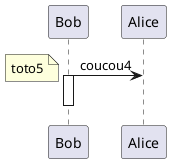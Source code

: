 {
  "sha1": "2rujtec5ca3ouwqmgklhncia4bgrfby",
  "insertion": {
    "when": "2024-05-30T20:48:20.082Z",
    "user": "plantuml@gmail.com"
  }
}
@startuml
participant Bob
participant Alice

Bob->Alice: coucou4

note left: toto5
activate Bob
deactivate Bob

@enduml
